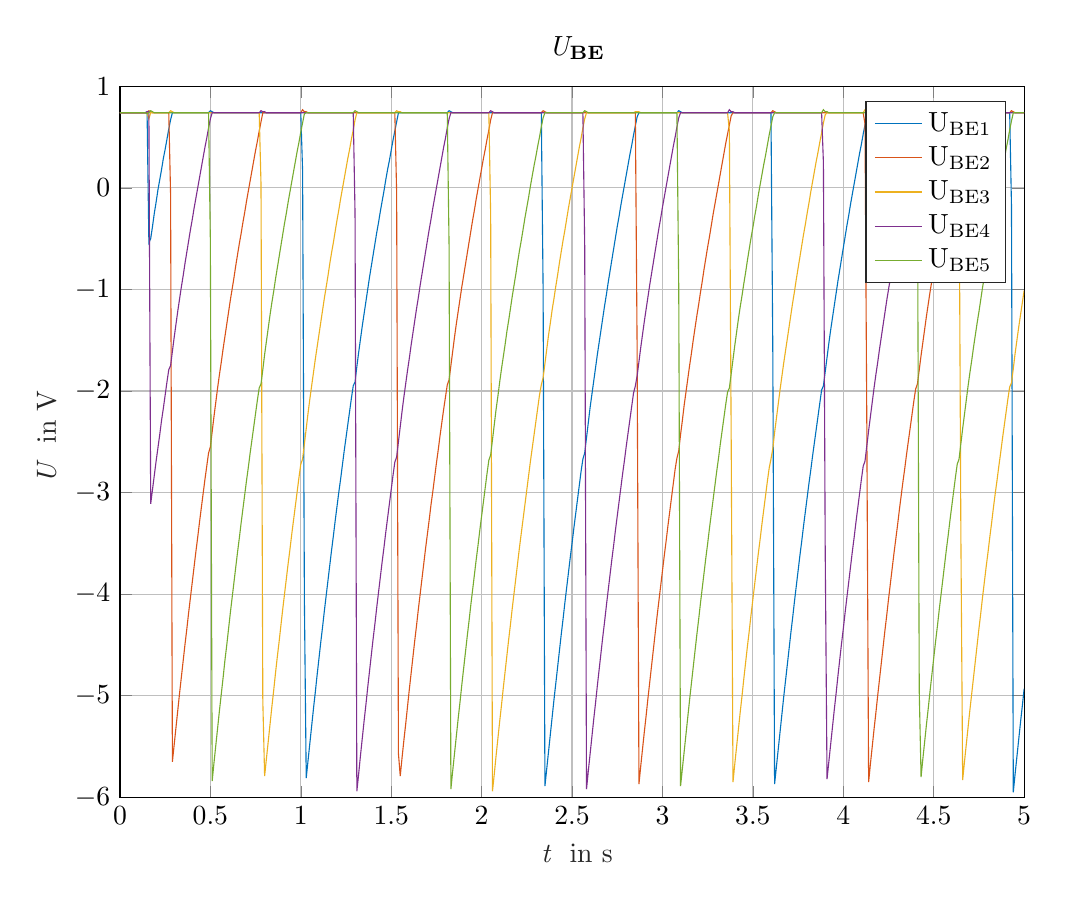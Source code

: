 % This file was created by matlab2tikz.
%
\definecolor{mycolor1}{rgb}{0.0,0.447,0.741}%
\definecolor{mycolor2}{rgb}{0.85,0.325,0.098}%
\definecolor{mycolor3}{rgb}{0.929,0.694,0.125}%
\definecolor{mycolor4}{rgb}{0.494,0.184,0.556}%
\definecolor{mycolor5}{rgb}{0.466,0.674,0.188}%
%
\begin{tikzpicture}

\begin{axis}[%
width=4.521in,
height=3.555in,
at={(0.758in,0.481in)},
scale only axis,
xmin=0,
xmax=5,
xlabel style={font=\color{white!15!black}},
xlabel={$\text{\it{} t \rm{} in s}$},
ymin=-6,
ymax=1,
ylabel style={font=\color{white!15!black}},
ylabel={$\text{\it{} U \rm{} in V}$},
axis background/.style={fill=white},
title style={font=\bfseries},
title={$\text{\it{} U}_{\text{BE}}$},
xmajorgrids,
ymajorgrids,
legend style={legend cell align=left, align=left, draw=white!15!black}
]
\addplot [color=mycolor1]
  table[row sep=crcr]{%
0	0.74\\
0.01	0.74\\
0.02	0.74\\
0.03	0.74\\
0.04	0.74\\
0.05	0.74\\
0.06	0.74\\
0.07	0.74\\
0.08	0.74\\
0.09	0.74\\
0.1	0.74\\
0.11	0.74\\
0.12	0.74\\
0.13	0.74\\
0.14	0.74\\
0.15	0.75\\
0.16	-0.54\\
0.17	-0.5\\
0.18	-0.38\\
0.19	-0.25\\
0.2	-0.14\\
0.21	-0.02\\
0.22	0.08\\
0.23	0.18\\
0.24	0.29\\
0.25	0.38\\
0.26	0.48\\
0.27	0.58\\
0.28	0.67\\
0.29	0.74\\
0.3	0.74\\
0.31	0.74\\
0.32	0.74\\
0.33	0.74\\
0.34	0.74\\
0.35	0.74\\
0.36	0.74\\
0.37	0.74\\
0.38	0.74\\
0.39	0.74\\
0.4	0.74\\
0.41	0.74\\
0.42	0.74\\
0.43	0.74\\
0.44	0.74\\
0.45	0.74\\
0.46	0.74\\
0.47	0.74\\
0.48	0.74\\
0.49	0.74\\
0.5	0.76\\
0.51	0.75\\
0.52	0.74\\
0.53	0.74\\
0.54	0.74\\
0.55	0.74\\
0.56	0.74\\
0.57	0.74\\
0.58	0.74\\
0.59	0.74\\
0.6	0.74\\
0.61	0.74\\
0.62	0.74\\
0.63	0.74\\
0.64	0.74\\
0.65	0.74\\
0.66	0.74\\
0.67	0.74\\
0.68	0.74\\
0.69	0.74\\
0.7	0.74\\
0.71	0.74\\
0.72	0.74\\
0.73	0.74\\
0.74	0.74\\
0.75	0.74\\
0.76	0.74\\
0.77	0.74\\
0.78	0.74\\
0.79	0.74\\
0.8	0.74\\
0.81	0.74\\
0.82	0.74\\
0.83	0.74\\
0.84	0.74\\
0.85	0.74\\
0.86	0.74\\
0.87	0.74\\
0.88	0.74\\
0.89	0.74\\
0.9	0.74\\
0.91	0.74\\
0.92	0.74\\
0.93	0.74\\
0.94	0.74\\
0.95	0.74\\
0.96	0.74\\
0.97	0.74\\
0.98	0.74\\
0.99	0.74\\
1	0.74\\
1.01	0.17\\
1.02	-4.07\\
1.03	-5.81\\
1.04	-5.64\\
1.05	-5.47\\
1.06	-5.3\\
1.07	-5.13\\
1.08	-4.97\\
1.09	-4.8\\
1.1	-4.64\\
1.11	-4.48\\
1.12	-4.33\\
1.13	-4.17\\
1.14	-4.02\\
1.15	-3.87\\
1.16	-3.72\\
1.17	-3.57\\
1.18	-3.43\\
1.19	-3.28\\
1.2	-3.14\\
1.21	-3\\
1.22	-2.87\\
1.23	-2.73\\
1.24	-2.59\\
1.25	-2.46\\
1.26	-2.33\\
1.27	-2.2\\
1.28	-2.07\\
1.29	-1.95\\
1.3	-1.91\\
1.31	-1.76\\
1.32	-1.62\\
1.33	-1.49\\
1.34	-1.36\\
1.35	-1.24\\
1.36	-1.12\\
1.37	-1\\
1.38	-0.88\\
1.39	-0.77\\
1.4	-0.66\\
1.41	-0.55\\
1.42	-0.44\\
1.43	-0.34\\
1.44	-0.23\\
1.45	-0.13\\
1.46	-0.03\\
1.47	0.08\\
1.48	0.18\\
1.49	0.27\\
1.5	0.37\\
1.51	0.47\\
1.52	0.56\\
1.53	0.65\\
1.54	0.74\\
1.55	0.74\\
1.56	0.74\\
1.57	0.74\\
1.58	0.74\\
1.59	0.74\\
1.6	0.74\\
1.61	0.74\\
1.62	0.74\\
1.63	0.74\\
1.64	0.74\\
1.65	0.74\\
1.66	0.74\\
1.67	0.74\\
1.68	0.74\\
1.69	0.74\\
1.7	0.74\\
1.71	0.74\\
1.72	0.74\\
1.73	0.74\\
1.74	0.74\\
1.75	0.74\\
1.76	0.74\\
1.77	0.74\\
1.78	0.74\\
1.79	0.74\\
1.8	0.74\\
1.81	0.74\\
1.82	0.76\\
1.83	0.75\\
1.84	0.74\\
1.85	0.74\\
1.86	0.74\\
1.87	0.74\\
1.88	0.74\\
1.89	0.74\\
1.9	0.74\\
1.91	0.74\\
1.92	0.74\\
1.93	0.74\\
1.94	0.74\\
1.95	0.74\\
1.96	0.74\\
1.97	0.74\\
1.98	0.74\\
1.99	0.74\\
2	0.74\\
2.01	0.74\\
2.02	0.74\\
2.03	0.74\\
2.04	0.74\\
2.05	0.74\\
2.06	0.74\\
2.07	0.74\\
2.08	0.74\\
2.09	0.74\\
2.1	0.74\\
2.11	0.74\\
2.12	0.74\\
2.13	0.74\\
2.14	0.74\\
2.15	0.74\\
2.16	0.74\\
2.17	0.74\\
2.18	0.74\\
2.19	0.74\\
2.2	0.74\\
2.21	0.74\\
2.22	0.74\\
2.23	0.74\\
2.24	0.74\\
2.25	0.74\\
2.26	0.74\\
2.27	0.74\\
2.28	0.74\\
2.29	0.74\\
2.3	0.74\\
2.31	0.74\\
2.32	0.74\\
2.33	0.74\\
2.34	-1\\
2.35	-5.89\\
2.36	-5.72\\
2.37	-5.55\\
2.38	-5.38\\
2.39	-5.21\\
2.4	-5.04\\
2.41	-4.88\\
2.42	-4.72\\
2.43	-4.56\\
2.44	-4.4\\
2.45	-4.25\\
2.46	-4.09\\
2.47	-3.94\\
2.48	-3.79\\
2.49	-3.64\\
2.5	-3.5\\
2.51	-3.35\\
2.52	-3.21\\
2.53	-3.07\\
2.54	-2.93\\
2.55	-2.79\\
2.56	-2.67\\
2.57	-2.61\\
2.58	-2.46\\
2.59	-2.31\\
2.6	-2.16\\
2.61	-2.03\\
2.62	-1.9\\
2.63	-1.77\\
2.64	-1.64\\
2.65	-1.52\\
2.66	-1.4\\
2.67	-1.28\\
2.68	-1.16\\
2.69	-1.05\\
2.7	-0.93\\
2.71	-0.82\\
2.72	-0.71\\
2.73	-0.6\\
2.74	-0.49\\
2.75	-0.38\\
2.76	-0.28\\
2.77	-0.17\\
2.78	-0.07\\
2.79	0.03\\
2.8	0.13\\
2.81	0.23\\
2.82	0.33\\
2.83	0.42\\
2.84	0.52\\
2.85	0.61\\
2.86	0.7\\
2.87	0.74\\
2.88	0.74\\
2.89	0.74\\
2.9	0.74\\
2.91	0.74\\
2.92	0.74\\
2.93	0.74\\
2.94	0.74\\
2.95	0.74\\
2.96	0.74\\
2.97	0.74\\
2.98	0.74\\
2.99	0.74\\
3	0.74\\
3.01	0.74\\
3.02	0.74\\
3.03	0.74\\
3.04	0.74\\
3.05	0.74\\
3.06	0.74\\
3.07	0.74\\
3.08	0.74\\
3.09	0.76\\
3.1	0.75\\
3.11	0.74\\
3.12	0.74\\
3.13	0.74\\
3.14	0.74\\
3.15	0.74\\
3.16	0.74\\
3.17	0.74\\
3.18	0.74\\
3.19	0.74\\
3.2	0.74\\
3.21	0.74\\
3.22	0.74\\
3.23	0.74\\
3.24	0.74\\
3.25	0.74\\
3.26	0.74\\
3.27	0.74\\
3.28	0.74\\
3.29	0.74\\
3.3	0.74\\
3.31	0.74\\
3.32	0.74\\
3.33	0.74\\
3.34	0.74\\
3.35	0.74\\
3.36	0.74\\
3.37	0.74\\
3.38	0.74\\
3.39	0.74\\
3.4	0.74\\
3.41	0.74\\
3.42	0.74\\
3.43	0.74\\
3.44	0.74\\
3.45	0.74\\
3.46	0.74\\
3.47	0.74\\
3.48	0.74\\
3.49	0.74\\
3.5	0.74\\
3.51	0.74\\
3.52	0.74\\
3.53	0.74\\
3.54	0.74\\
3.55	0.74\\
3.56	0.74\\
3.57	0.74\\
3.58	0.74\\
3.59	0.74\\
3.6	0.74\\
3.61	-1.56\\
3.62	-5.87\\
3.63	-5.7\\
3.64	-5.53\\
3.65	-5.36\\
3.66	-5.19\\
3.67	-5.02\\
3.68	-4.86\\
3.69	-4.7\\
3.7	-4.54\\
3.71	-4.38\\
3.72	-4.23\\
3.73	-4.07\\
3.74	-3.92\\
3.75	-3.77\\
3.76	-3.62\\
3.77	-3.48\\
3.78	-3.33\\
3.79	-3.19\\
3.8	-3.05\\
3.81	-2.91\\
3.82	-2.78\\
3.83	-2.64\\
3.84	-2.51\\
3.85	-2.38\\
3.86	-2.25\\
3.87	-2.12\\
3.88	-1.99\\
3.89	-1.95\\
3.9	-1.81\\
3.91	-1.67\\
3.92	-1.53\\
3.93	-1.4\\
3.94	-1.28\\
3.95	-1.16\\
3.96	-1.04\\
3.97	-0.92\\
3.98	-0.81\\
3.99	-0.7\\
4	-0.59\\
4.01	-0.48\\
4.02	-0.37\\
4.03	-0.27\\
4.04	-0.16\\
4.05	-0.06\\
4.06	0.04\\
4.07	0.14\\
4.08	0.24\\
4.09	0.34\\
4.1	0.43\\
4.11	0.53\\
4.12	0.62\\
4.13	0.71\\
4.14	0.74\\
4.15	0.74\\
4.16	0.74\\
4.17	0.74\\
4.18	0.74\\
4.19	0.74\\
4.2	0.74\\
4.21	0.74\\
4.22	0.74\\
4.23	0.74\\
4.24	0.74\\
4.25	0.74\\
4.26	0.74\\
4.27	0.74\\
4.28	0.74\\
4.29	0.74\\
4.3	0.74\\
4.31	0.74\\
4.32	0.74\\
4.33	0.74\\
4.34	0.74\\
4.35	0.74\\
4.36	0.74\\
4.37	0.74\\
4.38	0.74\\
4.39	0.74\\
4.4	0.74\\
4.41	0.76\\
4.42	0.75\\
4.43	0.75\\
4.44	0.74\\
4.45	0.74\\
4.46	0.74\\
4.47	0.74\\
4.48	0.74\\
4.49	0.74\\
4.5	0.74\\
4.51	0.74\\
4.52	0.74\\
4.53	0.74\\
4.54	0.74\\
4.55	0.74\\
4.56	0.74\\
4.57	0.74\\
4.58	0.74\\
4.59	0.74\\
4.6	0.74\\
4.61	0.74\\
4.62	0.74\\
4.63	0.74\\
4.64	0.74\\
4.65	0.74\\
4.66	0.74\\
4.67	0.74\\
4.68	0.74\\
4.69	0.74\\
4.7	0.74\\
4.71	0.74\\
4.72	0.74\\
4.73	0.74\\
4.74	0.74\\
4.75	0.74\\
4.76	0.74\\
4.77	0.74\\
4.78	0.74\\
4.79	0.74\\
4.8	0.74\\
4.81	0.74\\
4.82	0.74\\
4.83	0.74\\
4.84	0.74\\
4.85	0.74\\
4.86	0.74\\
4.87	0.74\\
4.88	0.74\\
4.89	0.74\\
4.9	0.74\\
4.91	0.74\\
4.92	0.74\\
4.93	-0.18\\
4.94	-5.95\\
4.95	-5.77\\
4.96	-5.6\\
4.97	-5.43\\
4.98	-5.26\\
4.99	-5.1\\
5	-4.93\\
};
\addlegendentry{$\text{U}_{\text{BE1}}$}

\addplot [color=mycolor2]
  table[row sep=crcr]{%
0	0.74\\
0.01	0.74\\
0.02	0.74\\
0.03	0.74\\
0.04	0.74\\
0.05	0.74\\
0.06	0.74\\
0.07	0.74\\
0.08	0.74\\
0.09	0.74\\
0.1	0.74\\
0.11	0.74\\
0.12	0.74\\
0.13	0.74\\
0.14	0.74\\
0.15	0.74\\
0.16	0.76\\
0.17	0.75\\
0.18	0.74\\
0.19	0.74\\
0.2	0.74\\
0.21	0.74\\
0.22	0.74\\
0.23	0.74\\
0.24	0.74\\
0.25	0.74\\
0.26	0.74\\
0.27	0.74\\
0.28	-0.06\\
0.29	-5.65\\
0.3	-5.48\\
0.31	-5.31\\
0.32	-5.14\\
0.33	-4.97\\
0.34	-4.81\\
0.35	-4.65\\
0.36	-4.49\\
0.37	-4.34\\
0.38	-4.18\\
0.39	-4.03\\
0.4	-3.88\\
0.41	-3.73\\
0.42	-3.58\\
0.43	-3.44\\
0.44	-3.29\\
0.45	-3.15\\
0.46	-3.01\\
0.47	-2.87\\
0.48	-2.74\\
0.49	-2.61\\
0.5	-2.55\\
0.51	-2.4\\
0.52	-2.25\\
0.53	-2.11\\
0.54	-1.97\\
0.55	-1.84\\
0.56	-1.72\\
0.57	-1.59\\
0.58	-1.47\\
0.59	-1.35\\
0.6	-1.23\\
0.61	-1.11\\
0.62	-1\\
0.63	-0.89\\
0.64	-0.77\\
0.65	-0.66\\
0.66	-0.55\\
0.67	-0.45\\
0.68	-0.34\\
0.69	-0.24\\
0.7	-0.13\\
0.71	-0.03\\
0.72	0.07\\
0.73	0.17\\
0.74	0.27\\
0.75	0.37\\
0.76	0.46\\
0.77	0.56\\
0.78	0.65\\
0.79	0.74\\
0.8	0.74\\
0.81	0.74\\
0.82	0.74\\
0.83	0.74\\
0.84	0.74\\
0.85	0.74\\
0.86	0.74\\
0.87	0.74\\
0.88	0.74\\
0.89	0.74\\
0.9	0.74\\
0.91	0.74\\
0.92	0.74\\
0.93	0.74\\
0.94	0.74\\
0.95	0.74\\
0.96	0.74\\
0.97	0.74\\
0.98	0.74\\
0.99	0.74\\
1	0.74\\
1.01	0.77\\
1.02	0.75\\
1.03	0.75\\
1.04	0.74\\
1.05	0.74\\
1.06	0.74\\
1.07	0.74\\
1.08	0.74\\
1.09	0.74\\
1.1	0.74\\
1.11	0.74\\
1.12	0.74\\
1.13	0.74\\
1.14	0.74\\
1.15	0.74\\
1.16	0.74\\
1.17	0.74\\
1.18	0.74\\
1.19	0.74\\
1.2	0.74\\
1.21	0.74\\
1.22	0.74\\
1.23	0.74\\
1.24	0.74\\
1.25	0.74\\
1.26	0.74\\
1.27	0.74\\
1.28	0.74\\
1.29	0.74\\
1.3	0.74\\
1.31	0.74\\
1.32	0.74\\
1.33	0.74\\
1.34	0.74\\
1.35	0.74\\
1.36	0.74\\
1.37	0.74\\
1.38	0.74\\
1.39	0.74\\
1.4	0.74\\
1.41	0.74\\
1.42	0.74\\
1.43	0.74\\
1.44	0.74\\
1.45	0.74\\
1.46	0.74\\
1.47	0.74\\
1.48	0.74\\
1.49	0.74\\
1.5	0.74\\
1.51	0.74\\
1.52	0.74\\
1.53	-0.04\\
1.54	-5.57\\
1.55	-5.79\\
1.56	-5.61\\
1.57	-5.44\\
1.58	-5.28\\
1.59	-5.11\\
1.6	-4.94\\
1.61	-4.78\\
1.62	-4.62\\
1.63	-4.46\\
1.64	-4.31\\
1.65	-4.15\\
1.66	-4\\
1.67	-3.85\\
1.68	-3.7\\
1.69	-3.55\\
1.7	-3.41\\
1.71	-3.27\\
1.72	-3.12\\
1.73	-2.99\\
1.74	-2.85\\
1.75	-2.71\\
1.76	-2.58\\
1.77	-2.44\\
1.78	-2.31\\
1.79	-2.18\\
1.8	-2.06\\
1.81	-1.94\\
1.82	-1.89\\
1.83	-1.75\\
1.84	-1.61\\
1.85	-1.47\\
1.86	-1.34\\
1.87	-1.22\\
1.88	-1.1\\
1.89	-0.98\\
1.9	-0.87\\
1.91	-0.76\\
1.92	-0.65\\
1.93	-0.54\\
1.94	-0.43\\
1.95	-0.32\\
1.96	-0.22\\
1.97	-0.11\\
1.98	-0.01\\
1.99	0.09\\
2	0.19\\
2.01	0.29\\
2.02	0.38\\
2.03	0.48\\
2.04	0.57\\
2.05	0.67\\
2.06	0.74\\
2.07	0.74\\
2.08	0.74\\
2.09	0.74\\
2.1	0.74\\
2.11	0.74\\
2.12	0.74\\
2.13	0.74\\
2.14	0.74\\
2.15	0.74\\
2.16	0.74\\
2.17	0.74\\
2.18	0.74\\
2.19	0.74\\
2.2	0.74\\
2.21	0.74\\
2.22	0.74\\
2.23	0.74\\
2.24	0.74\\
2.25	0.74\\
2.26	0.74\\
2.27	0.74\\
2.28	0.74\\
2.29	0.74\\
2.3	0.74\\
2.31	0.74\\
2.32	0.74\\
2.33	0.74\\
2.34	0.76\\
2.35	0.75\\
2.36	0.74\\
2.37	0.74\\
2.38	0.74\\
2.39	0.74\\
2.4	0.74\\
2.41	0.74\\
2.42	0.74\\
2.43	0.74\\
2.44	0.74\\
2.45	0.74\\
2.46	0.74\\
2.47	0.74\\
2.48	0.74\\
2.49	0.74\\
2.5	0.74\\
2.51	0.74\\
2.52	0.74\\
2.53	0.74\\
2.54	0.74\\
2.55	0.74\\
2.56	0.74\\
2.57	0.74\\
2.58	0.74\\
2.59	0.74\\
2.6	0.74\\
2.61	0.74\\
2.62	0.74\\
2.63	0.74\\
2.64	0.74\\
2.65	0.74\\
2.66	0.74\\
2.67	0.74\\
2.68	0.74\\
2.69	0.74\\
2.7	0.74\\
2.71	0.74\\
2.72	0.74\\
2.73	0.74\\
2.74	0.74\\
2.75	0.74\\
2.76	0.74\\
2.77	0.74\\
2.78	0.74\\
2.79	0.74\\
2.8	0.74\\
2.81	0.74\\
2.82	0.74\\
2.83	0.74\\
2.84	0.74\\
2.85	0.74\\
2.86	-1.62\\
2.87	-5.87\\
2.88	-5.69\\
2.89	-5.52\\
2.9	-5.35\\
2.91	-5.19\\
2.92	-5.02\\
2.93	-4.86\\
2.94	-4.7\\
2.95	-4.54\\
2.96	-4.38\\
2.97	-4.22\\
2.98	-4.07\\
2.99	-3.92\\
3	-3.77\\
3.01	-3.62\\
3.02	-3.48\\
3.03	-3.33\\
3.04	-3.19\\
3.05	-3.05\\
3.06	-2.91\\
3.07	-2.77\\
3.08	-2.66\\
3.09	-2.59\\
3.1	-2.43\\
3.11	-2.29\\
3.12	-2.14\\
3.13	-2.01\\
3.14	-1.88\\
3.15	-1.75\\
3.16	-1.63\\
3.17	-1.5\\
3.18	-1.38\\
3.19	-1.26\\
3.2	-1.15\\
3.21	-1.03\\
3.22	-0.92\\
3.23	-0.8\\
3.24	-0.69\\
3.25	-0.58\\
3.26	-0.48\\
3.27	-0.37\\
3.28	-0.26\\
3.29	-0.16\\
3.3	-0.06\\
3.31	0.04\\
3.32	0.14\\
3.33	0.24\\
3.34	0.34\\
3.35	0.44\\
3.36	0.53\\
3.37	0.62\\
3.38	0.71\\
3.39	0.74\\
3.4	0.74\\
3.41	0.74\\
3.42	0.74\\
3.43	0.74\\
3.44	0.74\\
3.45	0.74\\
3.46	0.74\\
3.47	0.74\\
3.48	0.74\\
3.49	0.74\\
3.5	0.74\\
3.51	0.74\\
3.52	0.74\\
3.53	0.74\\
3.54	0.74\\
3.55	0.74\\
3.56	0.74\\
3.57	0.74\\
3.58	0.74\\
3.59	0.74\\
3.6	0.74\\
3.61	0.76\\
3.62	0.75\\
3.63	0.74\\
3.64	0.74\\
3.65	0.74\\
3.66	0.74\\
3.67	0.74\\
3.68	0.74\\
3.69	0.74\\
3.7	0.74\\
3.71	0.74\\
3.72	0.74\\
3.73	0.74\\
3.74	0.74\\
3.75	0.74\\
3.76	0.74\\
3.77	0.74\\
3.78	0.74\\
3.79	0.74\\
3.8	0.74\\
3.81	0.74\\
3.82	0.74\\
3.83	0.74\\
3.84	0.74\\
3.85	0.74\\
3.86	0.74\\
3.87	0.74\\
3.88	0.74\\
3.89	0.74\\
3.9	0.74\\
3.91	0.74\\
3.92	0.74\\
3.93	0.74\\
3.94	0.74\\
3.95	0.74\\
3.96	0.74\\
3.97	0.74\\
3.98	0.74\\
3.99	0.74\\
4	0.74\\
4.01	0.74\\
4.02	0.74\\
4.03	0.74\\
4.04	0.74\\
4.05	0.74\\
4.06	0.74\\
4.07	0.74\\
4.08	0.74\\
4.09	0.74\\
4.1	0.74\\
4.11	0.74\\
4.12	0.63\\
4.13	-2.34\\
4.14	-5.85\\
4.15	-5.67\\
4.16	-5.5\\
4.17	-5.33\\
4.18	-5.17\\
4.19	-5\\
4.2	-4.84\\
4.21	-4.68\\
4.22	-4.52\\
4.23	-4.36\\
4.24	-4.21\\
4.25	-4.05\\
4.26	-3.9\\
4.27	-3.75\\
4.28	-3.6\\
4.29	-3.46\\
4.3	-3.32\\
4.31	-3.17\\
4.32	-3.03\\
4.33	-2.89\\
4.34	-2.76\\
4.35	-2.62\\
4.36	-2.49\\
4.37	-2.36\\
4.38	-2.23\\
4.39	-2.1\\
4.4	-1.98\\
4.41	-1.93\\
4.42	-1.79\\
4.43	-1.65\\
4.44	-1.52\\
4.45	-1.39\\
4.46	-1.26\\
4.47	-1.14\\
4.48	-1.02\\
4.49	-0.91\\
4.5	-0.8\\
4.51	-0.68\\
4.52	-0.57\\
4.53	-0.47\\
4.54	-0.36\\
4.55	-0.25\\
4.56	-0.15\\
4.57	-0.05\\
4.58	0.05\\
4.59	0.15\\
4.6	0.25\\
4.61	0.35\\
4.62	0.45\\
4.63	0.54\\
4.64	0.63\\
4.65	0.72\\
4.66	0.74\\
4.67	0.74\\
4.68	0.74\\
4.69	0.74\\
4.7	0.74\\
4.71	0.74\\
4.72	0.74\\
4.73	0.74\\
4.74	0.74\\
4.75	0.74\\
4.76	0.74\\
4.77	0.74\\
4.78	0.74\\
4.79	0.74\\
4.8	0.74\\
4.81	0.74\\
4.82	0.74\\
4.83	0.74\\
4.84	0.74\\
4.85	0.74\\
4.86	0.74\\
4.87	0.74\\
4.88	0.74\\
4.89	0.74\\
4.9	0.74\\
4.91	0.74\\
4.92	0.74\\
4.93	0.76\\
4.94	0.75\\
4.95	0.74\\
4.96	0.74\\
4.97	0.74\\
4.98	0.74\\
4.99	0.74\\
5	0.74\\
};
\addlegendentry{$\text{U}_{\text{BE2}}$}

\addplot [color=mycolor3]
  table[row sep=crcr]{%
0	0.74\\
0.01	0.74\\
0.02	0.74\\
0.03	0.74\\
0.04	0.74\\
0.05	0.74\\
0.06	0.74\\
0.07	0.74\\
0.08	0.74\\
0.09	0.74\\
0.1	0.74\\
0.11	0.74\\
0.12	0.74\\
0.13	0.74\\
0.14	0.74\\
0.15	0.74\\
0.16	0.68\\
0.17	0.74\\
0.18	0.74\\
0.19	0.74\\
0.2	0.74\\
0.21	0.74\\
0.22	0.74\\
0.23	0.74\\
0.24	0.74\\
0.25	0.74\\
0.26	0.74\\
0.27	0.74\\
0.28	0.76\\
0.29	0.75\\
0.3	0.74\\
0.31	0.74\\
0.32	0.74\\
0.33	0.74\\
0.34	0.74\\
0.35	0.74\\
0.36	0.74\\
0.37	0.74\\
0.38	0.74\\
0.39	0.74\\
0.4	0.74\\
0.41	0.74\\
0.42	0.74\\
0.43	0.74\\
0.44	0.74\\
0.45	0.74\\
0.46	0.74\\
0.47	0.74\\
0.48	0.74\\
0.49	0.74\\
0.5	0.74\\
0.51	0.74\\
0.52	0.74\\
0.53	0.74\\
0.54	0.74\\
0.55	0.74\\
0.56	0.74\\
0.57	0.74\\
0.58	0.74\\
0.59	0.74\\
0.6	0.74\\
0.61	0.74\\
0.62	0.74\\
0.63	0.74\\
0.64	0.74\\
0.65	0.74\\
0.66	0.74\\
0.67	0.74\\
0.68	0.74\\
0.69	0.74\\
0.7	0.74\\
0.71	0.74\\
0.72	0.74\\
0.73	0.74\\
0.74	0.74\\
0.75	0.74\\
0.76	0.74\\
0.77	0.74\\
0.78	0.04\\
0.79	-5.05\\
0.8	-5.79\\
0.81	-5.62\\
0.82	-5.45\\
0.83	-5.28\\
0.84	-5.11\\
0.85	-4.95\\
0.86	-4.78\\
0.87	-4.62\\
0.88	-4.47\\
0.89	-4.31\\
0.9	-4.15\\
0.91	-4\\
0.92	-3.85\\
0.93	-3.7\\
0.94	-3.56\\
0.95	-3.41\\
0.96	-3.27\\
0.97	-3.13\\
0.98	-2.99\\
0.99	-2.85\\
1	-2.72\\
1.01	-2.67\\
1.02	-2.52\\
1.03	-2.37\\
1.04	-2.22\\
1.05	-2.08\\
1.06	-1.95\\
1.07	-1.82\\
1.08	-1.69\\
1.09	-1.57\\
1.1	-1.45\\
1.11	-1.33\\
1.12	-1.21\\
1.13	-1.09\\
1.14	-0.98\\
1.15	-0.87\\
1.16	-0.75\\
1.17	-0.64\\
1.18	-0.54\\
1.19	-0.43\\
1.2	-0.32\\
1.21	-0.22\\
1.22	-0.11\\
1.23	-0.01\\
1.24	0.09\\
1.25	0.19\\
1.26	0.29\\
1.27	0.38\\
1.28	0.48\\
1.29	0.57\\
1.3	0.67\\
1.31	0.74\\
1.32	0.74\\
1.33	0.74\\
1.34	0.74\\
1.35	0.74\\
1.36	0.74\\
1.37	0.74\\
1.38	0.74\\
1.39	0.74\\
1.4	0.74\\
1.41	0.74\\
1.42	0.74\\
1.43	0.74\\
1.44	0.74\\
1.45	0.74\\
1.46	0.74\\
1.47	0.74\\
1.48	0.74\\
1.49	0.74\\
1.5	0.74\\
1.51	0.74\\
1.52	0.74\\
1.53	0.76\\
1.54	0.75\\
1.55	0.75\\
1.56	0.74\\
1.57	0.74\\
1.58	0.74\\
1.59	0.74\\
1.6	0.74\\
1.61	0.74\\
1.62	0.74\\
1.63	0.74\\
1.64	0.74\\
1.65	0.74\\
1.66	0.74\\
1.67	0.74\\
1.68	0.74\\
1.69	0.74\\
1.7	0.74\\
1.71	0.74\\
1.72	0.74\\
1.73	0.74\\
1.74	0.74\\
1.75	0.74\\
1.76	0.74\\
1.77	0.74\\
1.78	0.74\\
1.79	0.74\\
1.8	0.74\\
1.81	0.74\\
1.82	0.74\\
1.83	0.74\\
1.84	0.74\\
1.85	0.74\\
1.86	0.74\\
1.87	0.74\\
1.88	0.74\\
1.89	0.74\\
1.9	0.74\\
1.91	0.74\\
1.92	0.74\\
1.93	0.74\\
1.94	0.74\\
1.95	0.74\\
1.96	0.74\\
1.97	0.74\\
1.98	0.74\\
1.99	0.74\\
2	0.74\\
2.01	0.74\\
2.02	0.74\\
2.03	0.74\\
2.04	0.74\\
2.05	-0.27\\
2.06	-5.94\\
2.07	-5.77\\
2.08	-5.59\\
2.09	-5.42\\
2.1	-5.25\\
2.11	-5.09\\
2.12	-4.92\\
2.13	-4.76\\
2.14	-4.6\\
2.15	-4.44\\
2.16	-4.29\\
2.17	-4.13\\
2.18	-3.98\\
2.19	-3.83\\
2.2	-3.68\\
2.21	-3.53\\
2.22	-3.39\\
2.23	-3.25\\
2.24	-3.11\\
2.25	-2.97\\
2.26	-2.83\\
2.27	-2.69\\
2.28	-2.56\\
2.29	-2.43\\
2.3	-2.3\\
2.31	-2.17\\
2.32	-2.04\\
2.33	-1.94\\
2.34	-1.87\\
2.35	-1.73\\
2.36	-1.59\\
2.37	-1.45\\
2.38	-1.33\\
2.39	-1.2\\
2.4	-1.09\\
2.41	-0.97\\
2.42	-0.86\\
2.43	-0.74\\
2.44	-0.63\\
2.45	-0.52\\
2.46	-0.42\\
2.47	-0.31\\
2.48	-0.2\\
2.49	-0.1\\
2.5	0\\
2.51	0.1\\
2.52	0.2\\
2.53	0.3\\
2.54	0.4\\
2.55	0.49\\
2.56	0.59\\
2.57	0.68\\
2.58	0.74\\
2.59	0.74\\
2.6	0.74\\
2.61	0.74\\
2.62	0.74\\
2.63	0.74\\
2.64	0.74\\
2.65	0.74\\
2.66	0.74\\
2.67	0.74\\
2.68	0.74\\
2.69	0.74\\
2.7	0.74\\
2.71	0.74\\
2.72	0.74\\
2.73	0.74\\
2.74	0.74\\
2.75	0.74\\
2.76	0.74\\
2.77	0.74\\
2.78	0.74\\
2.79	0.74\\
2.8	0.74\\
2.81	0.74\\
2.82	0.74\\
2.83	0.74\\
2.84	0.74\\
2.85	0.75\\
2.86	0.75\\
2.87	0.75\\
2.88	0.74\\
2.89	0.74\\
2.9	0.74\\
2.91	0.74\\
2.92	0.74\\
2.93	0.74\\
2.94	0.74\\
2.95	0.74\\
2.96	0.74\\
2.97	0.74\\
2.98	0.74\\
2.99	0.74\\
3	0.74\\
3.01	0.74\\
3.02	0.74\\
3.03	0.74\\
3.04	0.74\\
3.05	0.74\\
3.06	0.74\\
3.07	0.74\\
3.08	0.74\\
3.09	0.74\\
3.1	0.74\\
3.11	0.74\\
3.12	0.74\\
3.13	0.74\\
3.14	0.74\\
3.15	0.74\\
3.16	0.74\\
3.17	0.74\\
3.18	0.74\\
3.19	0.74\\
3.2	0.74\\
3.21	0.74\\
3.22	0.74\\
3.23	0.74\\
3.24	0.74\\
3.25	0.74\\
3.26	0.74\\
3.27	0.74\\
3.28	0.74\\
3.29	0.74\\
3.3	0.74\\
3.31	0.74\\
3.32	0.74\\
3.33	0.74\\
3.34	0.74\\
3.35	0.74\\
3.36	0.74\\
3.37	0.56\\
3.38	-2.46\\
3.39	-5.85\\
3.4	-5.67\\
3.41	-5.5\\
3.42	-5.33\\
3.43	-5.16\\
3.44	-5\\
3.45	-4.83\\
3.46	-4.67\\
3.47	-4.51\\
3.48	-4.36\\
3.49	-4.2\\
3.5	-4.05\\
3.51	-3.9\\
3.52	-3.75\\
3.53	-3.6\\
3.54	-3.46\\
3.55	-3.31\\
3.56	-3.17\\
3.57	-3.03\\
3.58	-2.89\\
3.59	-2.76\\
3.6	-2.67\\
3.61	-2.57\\
3.62	-2.41\\
3.63	-2.27\\
3.64	-2.13\\
3.65	-1.99\\
3.66	-1.86\\
3.67	-1.73\\
3.68	-1.61\\
3.69	-1.49\\
3.7	-1.37\\
3.71	-1.25\\
3.72	-1.13\\
3.73	-1.02\\
3.74	-0.9\\
3.75	-0.79\\
3.76	-0.68\\
3.77	-0.57\\
3.78	-0.46\\
3.79	-0.36\\
3.8	-0.25\\
3.81	-0.15\\
3.82	-0.04\\
3.83	0.06\\
3.84	0.16\\
3.85	0.26\\
3.86	0.35\\
3.87	0.45\\
3.88	0.54\\
3.89	0.64\\
3.9	0.72\\
3.91	0.74\\
3.92	0.74\\
3.93	0.74\\
3.94	0.74\\
3.95	0.74\\
3.96	0.74\\
3.97	0.74\\
3.98	0.74\\
3.99	0.74\\
4	0.74\\
4.01	0.74\\
4.02	0.74\\
4.03	0.74\\
4.04	0.74\\
4.05	0.74\\
4.06	0.74\\
4.07	0.74\\
4.08	0.74\\
4.09	0.74\\
4.1	0.74\\
4.11	0.74\\
4.12	0.77\\
4.13	0.75\\
4.14	0.75\\
4.15	0.74\\
4.16	0.74\\
4.17	0.74\\
4.18	0.74\\
4.19	0.74\\
4.2	0.74\\
4.21	0.74\\
4.22	0.74\\
4.23	0.74\\
4.24	0.74\\
4.25	0.74\\
4.26	0.74\\
4.27	0.74\\
4.28	0.74\\
4.29	0.74\\
4.3	0.74\\
4.31	0.74\\
4.32	0.74\\
4.33	0.74\\
4.34	0.74\\
4.35	0.74\\
4.36	0.74\\
4.37	0.74\\
4.38	0.74\\
4.39	0.74\\
4.4	0.74\\
4.41	0.74\\
4.42	0.74\\
4.43	0.74\\
4.44	0.74\\
4.45	0.74\\
4.46	0.74\\
4.47	0.74\\
4.48	0.74\\
4.49	0.74\\
4.5	0.74\\
4.51	0.74\\
4.52	0.74\\
4.53	0.74\\
4.54	0.74\\
4.55	0.74\\
4.56	0.74\\
4.57	0.74\\
4.58	0.74\\
4.59	0.74\\
4.6	0.74\\
4.61	0.74\\
4.62	0.74\\
4.63	0.74\\
4.64	0.29\\
4.65	-3.38\\
4.66	-5.83\\
4.67	-5.65\\
4.68	-5.48\\
4.69	-5.31\\
4.7	-5.14\\
4.71	-4.98\\
4.72	-4.82\\
4.73	-4.66\\
4.74	-4.5\\
4.75	-4.34\\
4.76	-4.19\\
4.77	-4.03\\
4.78	-3.88\\
4.79	-3.73\\
4.8	-3.59\\
4.81	-3.44\\
4.82	-3.3\\
4.83	-3.15\\
4.84	-3.01\\
4.85	-2.88\\
4.86	-2.74\\
4.87	-2.61\\
4.88	-2.47\\
4.89	-2.34\\
4.9	-2.21\\
4.91	-2.08\\
4.92	-1.96\\
4.93	-1.92\\
4.94	-1.78\\
4.95	-1.63\\
4.96	-1.5\\
4.97	-1.37\\
4.98	-1.25\\
4.99	-1.13\\
5	-1.01\\
};
\addlegendentry{$\text{U}_{\text{BE3}}$}

\addplot [color=mycolor4]
  table[row sep=crcr]{%
0	0.74\\
0.01	0.74\\
0.02	0.74\\
0.03	0.74\\
0.04	0.74\\
0.05	0.74\\
0.06	0.74\\
0.07	0.74\\
0.08	0.74\\
0.09	0.74\\
0.1	0.74\\
0.11	0.74\\
0.12	0.74\\
0.13	0.74\\
0.14	0.74\\
0.15	0.75\\
0.16	0.75\\
0.17	-3.11\\
0.18	-2.97\\
0.19	-2.83\\
0.2	-2.69\\
0.21	-2.56\\
0.22	-2.43\\
0.23	-2.29\\
0.24	-2.17\\
0.25	-2.04\\
0.26	-1.91\\
0.27	-1.79\\
0.28	-1.75\\
0.29	-1.61\\
0.3	-1.47\\
0.31	-1.34\\
0.32	-1.21\\
0.33	-1.09\\
0.34	-0.97\\
0.35	-0.86\\
0.36	-0.74\\
0.37	-0.63\\
0.38	-0.52\\
0.39	-0.41\\
0.4	-0.31\\
0.41	-0.2\\
0.42	-0.1\\
0.43	0\\
0.44	0.1\\
0.45	0.2\\
0.46	0.3\\
0.47	0.4\\
0.48	0.49\\
0.49	0.59\\
0.5	0.68\\
0.51	0.74\\
0.52	0.74\\
0.53	0.74\\
0.54	0.74\\
0.55	0.74\\
0.56	0.74\\
0.57	0.74\\
0.58	0.74\\
0.59	0.74\\
0.6	0.74\\
0.61	0.74\\
0.62	0.74\\
0.63	0.74\\
0.64	0.74\\
0.65	0.74\\
0.66	0.74\\
0.67	0.74\\
0.68	0.74\\
0.69	0.74\\
0.7	0.74\\
0.71	0.74\\
0.72	0.74\\
0.73	0.74\\
0.74	0.74\\
0.75	0.74\\
0.76	0.74\\
0.77	0.74\\
0.78	0.76\\
0.79	0.75\\
0.8	0.75\\
0.81	0.74\\
0.82	0.74\\
0.83	0.74\\
0.84	0.74\\
0.85	0.74\\
0.86	0.74\\
0.87	0.74\\
0.88	0.74\\
0.89	0.74\\
0.9	0.74\\
0.91	0.74\\
0.92	0.74\\
0.93	0.74\\
0.94	0.74\\
0.95	0.74\\
0.96	0.74\\
0.97	0.74\\
0.98	0.74\\
0.99	0.74\\
1	0.74\\
1.01	0.74\\
1.02	0.74\\
1.03	0.74\\
1.04	0.74\\
1.05	0.74\\
1.06	0.74\\
1.07	0.74\\
1.08	0.74\\
1.09	0.74\\
1.1	0.74\\
1.11	0.74\\
1.12	0.74\\
1.13	0.74\\
1.14	0.74\\
1.15	0.74\\
1.16	0.74\\
1.17	0.74\\
1.18	0.74\\
1.19	0.74\\
1.2	0.74\\
1.21	0.74\\
1.22	0.74\\
1.23	0.74\\
1.24	0.74\\
1.25	0.74\\
1.26	0.74\\
1.27	0.74\\
1.28	0.74\\
1.29	0.74\\
1.3	-0.25\\
1.31	-5.94\\
1.32	-5.77\\
1.33	-5.59\\
1.34	-5.42\\
1.35	-5.25\\
1.36	-5.09\\
1.37	-4.92\\
1.38	-4.76\\
1.39	-4.6\\
1.4	-4.44\\
1.41	-4.29\\
1.42	-4.13\\
1.43	-3.98\\
1.44	-3.83\\
1.45	-3.68\\
1.46	-3.54\\
1.47	-3.39\\
1.48	-3.25\\
1.49	-3.11\\
1.5	-2.97\\
1.51	-2.83\\
1.52	-2.7\\
1.53	-2.65\\
1.54	-2.5\\
1.55	-2.35\\
1.56	-2.2\\
1.57	-2.06\\
1.58	-1.93\\
1.59	-1.8\\
1.6	-1.68\\
1.61	-1.55\\
1.62	-1.43\\
1.63	-1.31\\
1.64	-1.19\\
1.65	-1.08\\
1.66	-0.96\\
1.67	-0.85\\
1.68	-0.74\\
1.69	-0.63\\
1.7	-0.52\\
1.71	-0.41\\
1.72	-0.31\\
1.73	-0.2\\
1.74	-0.1\\
1.75	0\\
1.76	0.1\\
1.77	0.2\\
1.78	0.3\\
1.79	0.4\\
1.8	0.49\\
1.81	0.59\\
1.82	0.68\\
1.83	0.74\\
1.84	0.74\\
1.85	0.74\\
1.86	0.74\\
1.87	0.74\\
1.88	0.74\\
1.89	0.74\\
1.9	0.74\\
1.91	0.74\\
1.92	0.74\\
1.93	0.74\\
1.94	0.74\\
1.95	0.74\\
1.96	0.74\\
1.97	0.74\\
1.98	0.74\\
1.99	0.74\\
2	0.74\\
2.01	0.74\\
2.02	0.74\\
2.03	0.74\\
2.04	0.74\\
2.05	0.76\\
2.06	0.75\\
2.07	0.74\\
2.08	0.74\\
2.09	0.74\\
2.1	0.74\\
2.11	0.74\\
2.12	0.74\\
2.13	0.74\\
2.14	0.74\\
2.15	0.74\\
2.16	0.74\\
2.17	0.74\\
2.18	0.74\\
2.19	0.74\\
2.2	0.74\\
2.21	0.74\\
2.22	0.74\\
2.23	0.74\\
2.24	0.74\\
2.25	0.74\\
2.26	0.74\\
2.27	0.74\\
2.28	0.74\\
2.29	0.74\\
2.3	0.74\\
2.31	0.74\\
2.32	0.74\\
2.33	0.74\\
2.34	0.74\\
2.35	0.74\\
2.36	0.74\\
2.37	0.74\\
2.38	0.74\\
2.39	0.74\\
2.4	0.74\\
2.41	0.74\\
2.42	0.74\\
2.43	0.74\\
2.44	0.74\\
2.45	0.74\\
2.46	0.74\\
2.47	0.74\\
2.48	0.74\\
2.49	0.74\\
2.5	0.74\\
2.51	0.74\\
2.52	0.74\\
2.53	0.74\\
2.54	0.74\\
2.55	0.74\\
2.56	0.74\\
2.57	-0.57\\
2.58	-5.92\\
2.59	-5.74\\
2.6	-5.57\\
2.61	-5.4\\
2.62	-5.23\\
2.63	-5.07\\
2.64	-4.9\\
2.65	-4.74\\
2.66	-4.58\\
2.67	-4.42\\
2.68	-4.27\\
2.69	-4.11\\
2.7	-3.96\\
2.71	-3.81\\
2.72	-3.66\\
2.73	-3.52\\
2.74	-3.37\\
2.75	-3.23\\
2.76	-3.09\\
2.77	-2.95\\
2.78	-2.81\\
2.79	-2.68\\
2.8	-2.54\\
2.81	-2.41\\
2.82	-2.28\\
2.83	-2.15\\
2.84	-2.02\\
2.85	-1.95\\
2.86	-1.85\\
2.87	-1.71\\
2.88	-1.57\\
2.89	-1.44\\
2.9	-1.31\\
2.91	-1.19\\
2.92	-1.07\\
2.93	-0.95\\
2.94	-0.84\\
2.95	-0.73\\
2.96	-0.62\\
2.97	-0.51\\
2.98	-0.4\\
2.99	-0.3\\
3	-0.19\\
3.01	-0.09\\
3.02	0.01\\
3.03	0.11\\
3.04	0.21\\
3.05	0.31\\
3.06	0.41\\
3.07	0.5\\
3.08	0.6\\
3.09	0.69\\
3.1	0.74\\
3.11	0.74\\
3.12	0.74\\
3.13	0.74\\
3.14	0.74\\
3.15	0.74\\
3.16	0.74\\
3.17	0.74\\
3.18	0.74\\
3.19	0.74\\
3.2	0.74\\
3.21	0.74\\
3.22	0.74\\
3.23	0.74\\
3.24	0.74\\
3.25	0.74\\
3.26	0.74\\
3.27	0.74\\
3.28	0.74\\
3.29	0.74\\
3.3	0.74\\
3.31	0.74\\
3.32	0.74\\
3.33	0.74\\
3.34	0.74\\
3.35	0.74\\
3.36	0.74\\
3.37	0.77\\
3.38	0.75\\
3.39	0.75\\
3.4	0.74\\
3.41	0.74\\
3.42	0.74\\
3.43	0.74\\
3.44	0.74\\
3.45	0.74\\
3.46	0.74\\
3.47	0.74\\
3.48	0.74\\
3.49	0.74\\
3.5	0.74\\
3.51	0.74\\
3.52	0.74\\
3.53	0.74\\
3.54	0.74\\
3.55	0.74\\
3.56	0.74\\
3.57	0.74\\
3.58	0.74\\
3.59	0.74\\
3.6	0.74\\
3.61	0.74\\
3.62	0.74\\
3.63	0.74\\
3.64	0.74\\
3.65	0.74\\
3.66	0.74\\
3.67	0.74\\
3.68	0.74\\
3.69	0.74\\
3.7	0.74\\
3.71	0.74\\
3.72	0.74\\
3.73	0.74\\
3.74	0.74\\
3.75	0.74\\
3.76	0.74\\
3.77	0.74\\
3.78	0.74\\
3.79	0.74\\
3.8	0.74\\
3.81	0.74\\
3.82	0.74\\
3.83	0.74\\
3.84	0.74\\
3.85	0.74\\
3.86	0.74\\
3.87	0.74\\
3.88	0.74\\
3.89	0.25\\
3.9	-3.58\\
3.91	-5.82\\
3.92	-5.65\\
3.93	-5.48\\
3.94	-5.31\\
3.95	-5.14\\
3.96	-4.98\\
3.97	-4.81\\
3.98	-4.65\\
3.99	-4.49\\
4	-4.34\\
4.01	-4.18\\
4.02	-4.03\\
4.03	-3.88\\
4.04	-3.73\\
4.05	-3.58\\
4.06	-3.44\\
4.07	-3.29\\
4.08	-3.15\\
4.09	-3.01\\
4.1	-2.87\\
4.11	-2.74\\
4.12	-2.69\\
4.13	-2.54\\
4.14	-2.39\\
4.15	-2.25\\
4.16	-2.11\\
4.17	-1.97\\
4.18	-1.84\\
4.19	-1.72\\
4.2	-1.59\\
4.21	-1.47\\
4.22	-1.35\\
4.23	-1.23\\
4.24	-1.11\\
4.25	-1\\
4.26	-0.89\\
4.27	-0.77\\
4.28	-0.66\\
4.29	-0.55\\
4.3	-0.45\\
4.31	-0.34\\
4.32	-0.24\\
4.33	-0.13\\
4.34	-0.03\\
4.35	0.07\\
4.36	0.17\\
4.37	0.27\\
4.38	0.37\\
4.39	0.46\\
4.4	0.56\\
4.41	0.65\\
4.42	0.74\\
4.43	0.74\\
4.44	0.74\\
4.45	0.74\\
4.46	0.74\\
4.47	0.74\\
4.48	0.74\\
4.49	0.74\\
4.5	0.74\\
4.51	0.74\\
4.52	0.74\\
4.53	0.74\\
4.54	0.74\\
4.55	0.74\\
4.56	0.74\\
4.57	0.74\\
4.58	0.74\\
4.59	0.74\\
4.6	0.74\\
4.61	0.74\\
4.62	0.74\\
4.63	0.74\\
4.64	0.77\\
4.65	0.75\\
4.66	0.75\\
4.67	0.74\\
4.68	0.74\\
4.69	0.74\\
4.7	0.74\\
4.71	0.74\\
4.72	0.74\\
4.73	0.74\\
4.74	0.74\\
4.75	0.74\\
4.76	0.74\\
4.77	0.74\\
4.78	0.74\\
4.79	0.74\\
4.8	0.74\\
4.81	0.74\\
4.82	0.74\\
4.83	0.74\\
4.84	0.74\\
4.85	0.74\\
4.86	0.74\\
4.87	0.74\\
4.88	0.74\\
4.89	0.74\\
4.9	0.74\\
4.91	0.74\\
4.92	0.74\\
4.93	0.74\\
4.94	0.74\\
4.95	0.74\\
4.96	0.74\\
4.97	0.74\\
4.98	0.74\\
4.99	0.74\\
5	0.74\\
};
\addlegendentry{$\text{U}_{\text{BE4}}$}

\addplot [color=mycolor5]
  table[row sep=crcr]{%
0	0.74\\
0.01	0.74\\
0.02	0.74\\
0.03	0.74\\
0.04	0.74\\
0.05	0.74\\
0.06	0.74\\
0.07	0.74\\
0.08	0.74\\
0.09	0.74\\
0.1	0.74\\
0.11	0.74\\
0.12	0.74\\
0.13	0.74\\
0.14	0.74\\
0.15	0.73\\
0.16	0.74\\
0.17	0.76\\
0.18	0.75\\
0.19	0.74\\
0.2	0.74\\
0.21	0.74\\
0.22	0.74\\
0.23	0.74\\
0.24	0.74\\
0.25	0.74\\
0.26	0.74\\
0.27	0.74\\
0.28	0.74\\
0.29	0.74\\
0.3	0.74\\
0.31	0.74\\
0.32	0.74\\
0.33	0.74\\
0.34	0.74\\
0.35	0.74\\
0.36	0.74\\
0.37	0.74\\
0.38	0.74\\
0.39	0.74\\
0.4	0.74\\
0.41	0.74\\
0.42	0.74\\
0.43	0.74\\
0.44	0.74\\
0.45	0.74\\
0.46	0.74\\
0.47	0.74\\
0.48	0.74\\
0.49	0.74\\
0.5	-0.53\\
0.51	-5.84\\
0.52	-5.66\\
0.53	-5.49\\
0.54	-5.32\\
0.55	-5.15\\
0.56	-4.99\\
0.57	-4.83\\
0.58	-4.66\\
0.59	-4.51\\
0.6	-4.35\\
0.61	-4.19\\
0.62	-4.04\\
0.63	-3.89\\
0.64	-3.74\\
0.65	-3.59\\
0.66	-3.45\\
0.67	-3.3\\
0.68	-3.16\\
0.69	-3.02\\
0.7	-2.88\\
0.71	-2.75\\
0.72	-2.61\\
0.73	-2.48\\
0.74	-2.35\\
0.75	-2.22\\
0.76	-2.09\\
0.77	-1.97\\
0.78	-1.93\\
0.79	-1.79\\
0.8	-1.64\\
0.81	-1.51\\
0.82	-1.38\\
0.83	-1.25\\
0.84	-1.13\\
0.85	-1.02\\
0.86	-0.9\\
0.87	-0.79\\
0.88	-0.68\\
0.89	-0.57\\
0.9	-0.46\\
0.91	-0.35\\
0.92	-0.25\\
0.93	-0.14\\
0.94	-0.04\\
0.95	0.06\\
0.96	0.16\\
0.97	0.26\\
0.98	0.36\\
0.99	0.45\\
1	0.55\\
1.01	0.64\\
1.02	0.73\\
1.03	0.74\\
1.04	0.74\\
1.05	0.74\\
1.06	0.74\\
1.07	0.74\\
1.08	0.74\\
1.09	0.74\\
1.1	0.74\\
1.11	0.74\\
1.12	0.74\\
1.13	0.74\\
1.14	0.74\\
1.15	0.74\\
1.16	0.74\\
1.17	0.74\\
1.18	0.74\\
1.19	0.74\\
1.2	0.74\\
1.21	0.74\\
1.22	0.74\\
1.23	0.74\\
1.24	0.74\\
1.25	0.74\\
1.26	0.74\\
1.27	0.74\\
1.28	0.74\\
1.29	0.74\\
1.3	0.76\\
1.31	0.75\\
1.32	0.74\\
1.33	0.74\\
1.34	0.74\\
1.35	0.74\\
1.36	0.74\\
1.37	0.74\\
1.38	0.74\\
1.39	0.74\\
1.4	0.74\\
1.41	0.74\\
1.42	0.74\\
1.43	0.74\\
1.44	0.74\\
1.45	0.74\\
1.46	0.74\\
1.47	0.74\\
1.48	0.74\\
1.49	0.74\\
1.5	0.74\\
1.51	0.74\\
1.52	0.74\\
1.53	0.74\\
1.54	0.74\\
1.55	0.74\\
1.56	0.74\\
1.57	0.74\\
1.58	0.74\\
1.59	0.74\\
1.6	0.74\\
1.61	0.74\\
1.62	0.74\\
1.63	0.74\\
1.64	0.74\\
1.65	0.74\\
1.66	0.74\\
1.67	0.74\\
1.68	0.74\\
1.69	0.74\\
1.7	0.74\\
1.71	0.74\\
1.72	0.74\\
1.73	0.74\\
1.74	0.74\\
1.75	0.74\\
1.76	0.74\\
1.77	0.74\\
1.78	0.74\\
1.79	0.74\\
1.8	0.74\\
1.81	0.74\\
1.82	-0.57\\
1.83	-5.92\\
1.84	-5.74\\
1.85	-5.57\\
1.86	-5.4\\
1.87	-5.23\\
1.88	-5.07\\
1.89	-4.9\\
1.9	-4.74\\
1.91	-4.58\\
1.92	-4.42\\
1.93	-4.27\\
1.94	-4.11\\
1.95	-3.96\\
1.96	-3.81\\
1.97	-3.66\\
1.98	-3.52\\
1.99	-3.37\\
2	-3.23\\
2.01	-3.09\\
2.02	-2.95\\
2.03	-2.81\\
2.04	-2.68\\
2.05	-2.63\\
2.06	-2.48\\
2.07	-2.33\\
2.08	-2.18\\
2.09	-2.05\\
2.1	-1.91\\
2.11	-1.78\\
2.12	-1.66\\
2.13	-1.54\\
2.14	-1.41\\
2.15	-1.3\\
2.16	-1.18\\
2.17	-1.06\\
2.18	-0.95\\
2.19	-0.84\\
2.2	-0.72\\
2.21	-0.61\\
2.22	-0.51\\
2.23	-0.4\\
2.24	-0.29\\
2.25	-0.19\\
2.26	-0.09\\
2.27	0.02\\
2.28	0.12\\
2.29	0.22\\
2.3	0.31\\
2.31	0.41\\
2.32	0.5\\
2.33	0.6\\
2.34	0.69\\
2.35	0.74\\
2.36	0.74\\
2.37	0.74\\
2.38	0.74\\
2.39	0.74\\
2.4	0.74\\
2.41	0.74\\
2.42	0.74\\
2.43	0.74\\
2.44	0.74\\
2.45	0.74\\
2.46	0.74\\
2.47	0.74\\
2.48	0.74\\
2.49	0.74\\
2.5	0.74\\
2.51	0.74\\
2.52	0.74\\
2.53	0.74\\
2.54	0.74\\
2.55	0.74\\
2.56	0.74\\
2.57	0.76\\
2.58	0.75\\
2.59	0.74\\
2.6	0.74\\
2.61	0.74\\
2.62	0.74\\
2.63	0.74\\
2.64	0.74\\
2.65	0.74\\
2.66	0.74\\
2.67	0.74\\
2.68	0.74\\
2.69	0.74\\
2.7	0.74\\
2.71	0.74\\
2.72	0.74\\
2.73	0.74\\
2.74	0.74\\
2.75	0.74\\
2.76	0.74\\
2.77	0.74\\
2.78	0.74\\
2.79	0.74\\
2.8	0.74\\
2.81	0.74\\
2.82	0.74\\
2.83	0.74\\
2.84	0.74\\
2.85	0.74\\
2.86	0.74\\
2.87	0.74\\
2.88	0.74\\
2.89	0.74\\
2.9	0.74\\
2.91	0.74\\
2.92	0.74\\
2.93	0.74\\
2.94	0.74\\
2.95	0.74\\
2.96	0.74\\
2.97	0.74\\
2.98	0.74\\
2.99	0.74\\
3	0.74\\
3.01	0.74\\
3.02	0.74\\
3.03	0.74\\
3.04	0.74\\
3.05	0.74\\
3.06	0.74\\
3.07	0.74\\
3.08	0.74\\
3.09	-0.98\\
3.1	-5.89\\
3.11	-5.72\\
3.12	-5.55\\
3.13	-5.38\\
3.14	-5.21\\
3.15	-5.04\\
3.16	-4.88\\
3.17	-4.72\\
3.18	-4.56\\
3.19	-4.4\\
3.2	-4.25\\
3.21	-4.09\\
3.22	-3.94\\
3.23	-3.79\\
3.24	-3.64\\
3.25	-3.5\\
3.26	-3.35\\
3.27	-3.21\\
3.28	-3.07\\
3.29	-2.93\\
3.3	-2.79\\
3.31	-2.66\\
3.32	-2.52\\
3.33	-2.39\\
3.34	-2.26\\
3.35	-2.13\\
3.36	-2.01\\
3.37	-1.97\\
3.38	-1.83\\
3.39	-1.69\\
3.4	-1.55\\
3.41	-1.42\\
3.42	-1.29\\
3.43	-1.17\\
3.44	-1.06\\
3.45	-0.94\\
3.46	-0.83\\
3.47	-0.71\\
3.48	-0.6\\
3.49	-0.49\\
3.5	-0.39\\
3.51	-0.28\\
3.52	-0.18\\
3.53	-0.07\\
3.54	0.03\\
3.55	0.13\\
3.56	0.23\\
3.57	0.32\\
3.58	0.42\\
3.59	0.52\\
3.6	0.61\\
3.61	0.7\\
3.62	0.74\\
3.63	0.74\\
3.64	0.74\\
3.65	0.74\\
3.66	0.74\\
3.67	0.74\\
3.68	0.74\\
3.69	0.74\\
3.7	0.74\\
3.71	0.74\\
3.72	0.74\\
3.73	0.74\\
3.74	0.74\\
3.75	0.74\\
3.76	0.74\\
3.77	0.74\\
3.78	0.74\\
3.79	0.74\\
3.8	0.74\\
3.81	0.74\\
3.82	0.74\\
3.83	0.74\\
3.84	0.74\\
3.85	0.74\\
3.86	0.74\\
3.87	0.74\\
3.88	0.74\\
3.89	0.77\\
3.9	0.75\\
3.91	0.75\\
3.92	0.74\\
3.93	0.74\\
3.94	0.74\\
3.95	0.74\\
3.96	0.74\\
3.97	0.74\\
3.98	0.74\\
3.99	0.74\\
4	0.74\\
4.01	0.74\\
4.02	0.74\\
4.03	0.74\\
4.04	0.74\\
4.05	0.74\\
4.06	0.74\\
4.07	0.74\\
4.08	0.74\\
4.09	0.74\\
4.1	0.74\\
4.11	0.74\\
4.12	0.74\\
4.13	0.74\\
4.14	0.74\\
4.15	0.74\\
4.16	0.74\\
4.17	0.74\\
4.18	0.74\\
4.19	0.74\\
4.2	0.74\\
4.21	0.74\\
4.22	0.74\\
4.23	0.74\\
4.24	0.74\\
4.25	0.74\\
4.26	0.74\\
4.27	0.74\\
4.28	0.74\\
4.29	0.74\\
4.3	0.74\\
4.31	0.74\\
4.32	0.74\\
4.33	0.74\\
4.34	0.74\\
4.35	0.74\\
4.36	0.74\\
4.37	0.74\\
4.38	0.74\\
4.39	0.74\\
4.4	0.74\\
4.41	0.05\\
4.42	-4.96\\
4.43	-5.8\\
4.44	-5.62\\
4.45	-5.45\\
4.46	-5.28\\
4.47	-5.12\\
4.48	-4.95\\
4.49	-4.79\\
4.5	-4.63\\
4.51	-4.47\\
4.52	-4.32\\
4.53	-4.16\\
4.54	-4.01\\
4.55	-3.86\\
4.56	-3.71\\
4.57	-3.56\\
4.58	-3.42\\
4.59	-3.27\\
4.6	-3.13\\
4.61	-2.99\\
4.62	-2.85\\
4.63	-2.72\\
4.64	-2.67\\
4.65	-2.52\\
4.66	-2.37\\
4.67	-2.23\\
4.68	-2.09\\
4.69	-1.95\\
4.7	-1.82\\
4.71	-1.7\\
4.72	-1.57\\
4.73	-1.45\\
4.74	-1.33\\
4.75	-1.22\\
4.76	-1.1\\
4.77	-0.98\\
4.78	-0.87\\
4.79	-0.76\\
4.8	-0.65\\
4.81	-0.54\\
4.82	-0.43\\
4.83	-0.33\\
4.84	-0.22\\
4.85	-0.12\\
4.86	-0.02\\
4.87	0.08\\
4.88	0.18\\
4.89	0.28\\
4.9	0.38\\
4.91	0.47\\
4.92	0.57\\
4.93	0.66\\
4.94	0.74\\
4.95	0.74\\
4.96	0.74\\
4.97	0.74\\
4.98	0.74\\
4.99	0.74\\
5	0.74\\
};
\addlegendentry{$\text{U}_{\text{BE5}}$}

\end{axis}
\end{tikzpicture}%